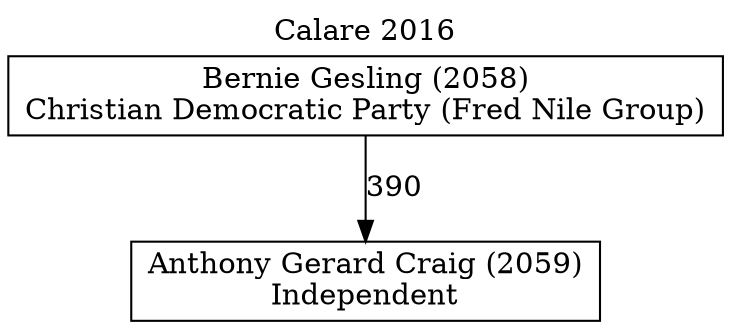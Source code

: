 // House preference flow
digraph "Anthony Gerard Craig (2059)_Calare_2016" {
	graph [label="Calare 2016" labelloc=t mclimit=10]
	node [shape=box]
	"Bernie Gesling (2058)" [label="Bernie Gesling (2058)
Christian Democratic Party (Fred Nile Group)"]
	"Anthony Gerard Craig (2059)" [label="Anthony Gerard Craig (2059)
Independent"]
	"Bernie Gesling (2058)" -> "Anthony Gerard Craig (2059)" [label=390]
}
